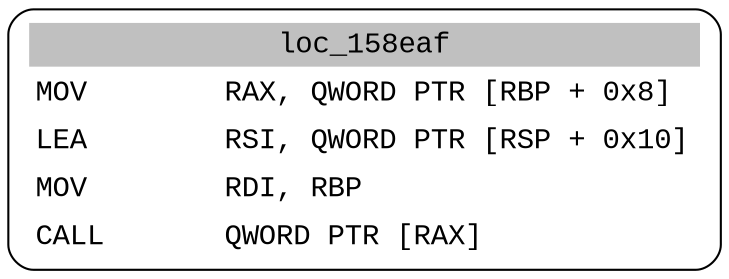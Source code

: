 digraph asm_graph {
1941 [
shape="Mrecord" fontname="Courier New"label =<<table border="0" cellborder="0" cellpadding="3"><tr><td align="center" colspan="2" bgcolor="grey">loc_158eaf</td></tr><tr><td align="left">MOV        RAX, QWORD PTR [RBP + 0x8]</td></tr><tr><td align="left">LEA        RSI, QWORD PTR [RSP + 0x10]</td></tr><tr><td align="left">MOV        RDI, RBP</td></tr><tr><td align="left">CALL       QWORD PTR [RAX]</td></tr></table>> ];
}